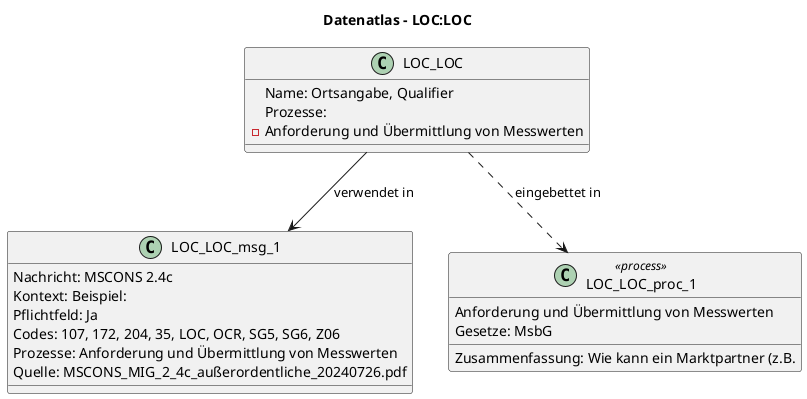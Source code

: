 @startuml
title Datenatlas – LOC:LOC
class LOC_LOC {
  Name: Ortsangabe, Qualifier
  Prozesse:
    - Anforderung und Übermittlung von Messwerten
}
class LOC_LOC_msg_1 {
  Nachricht: MSCONS 2.4c
  Kontext: Beispiel:
  Pflichtfeld: Ja
  Codes: 107, 172, 204, 35, LOC, OCR, SG5, SG6, Z06
  Prozesse: Anforderung und Übermittlung von Messwerten
  Quelle: MSCONS_MIG_2_4c_außerordentliche_20240726.pdf
}
LOC_LOC --> LOC_LOC_msg_1 : verwendet in
class LOC_LOC_proc_1 <<process>> {
  Anforderung und Übermittlung von Messwerten
  Gesetze: MsbG
  Zusammenfassung: Wie kann ein Marktpartner (z.B.
}
LOC_LOC ..> LOC_LOC_proc_1 : eingebettet in
@enduml
